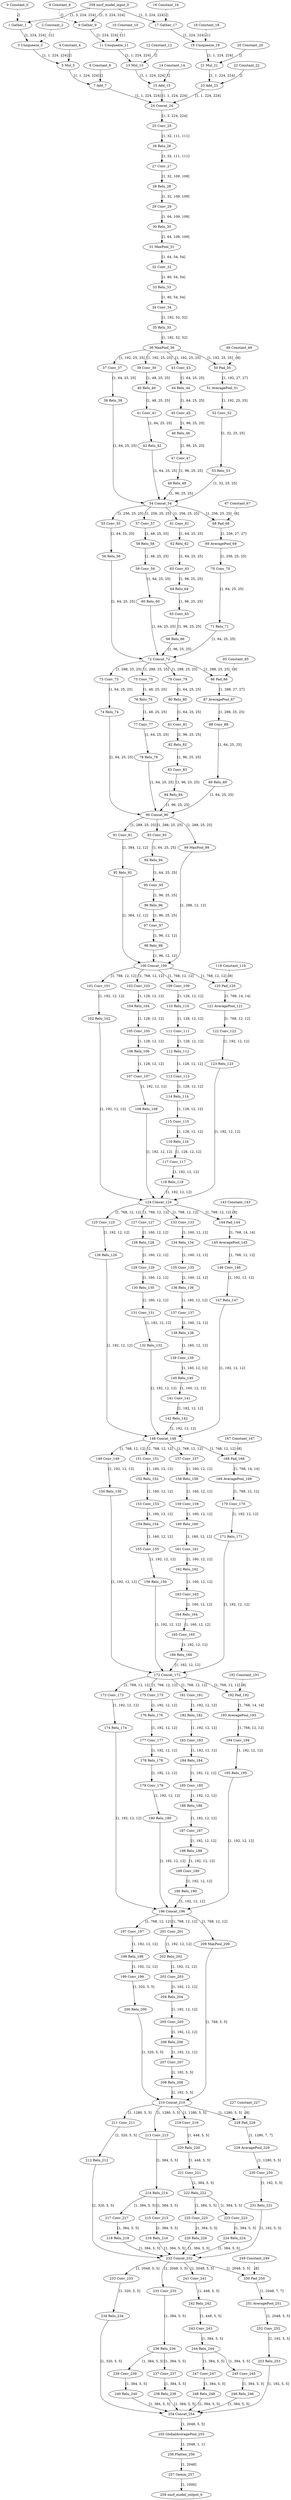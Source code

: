 strict digraph  {
"0 Constant_0" [id=0, type=Constant];
"1 Gather_1" [id=1, type=Gather];
"2 Constant_2" [id=2, type=Constant];
"3 Unsqueeze_3" [id=3, type=Unsqueeze];
"4 Constant_4" [id=4, type=Constant];
"5 Mul_5" [id=5, type=Mul];
"6 Constant_6" [id=6, type=Constant];
"7 Add_7" [id=7, type=Add];
"8 Constant_8" [id=8, type=Constant];
"9 Gather_9" [id=9, type=Gather];
"10 Constant_10" [id=10, type=Constant];
"11 Unsqueeze_11" [id=11, type=Unsqueeze];
"12 Constant_12" [id=12, type=Constant];
"13 Mul_13" [id=13, type=Mul];
"14 Constant_14" [id=14, type=Constant];
"15 Add_15" [id=15, type=Add];
"16 Constant_16" [id=16, type=Constant];
"17 Gather_17" [id=17, type=Gather];
"18 Constant_18" [id=18, type=Constant];
"19 Unsqueeze_19" [id=19, type=Unsqueeze];
"20 Constant_20" [id=20, type=Constant];
"21 Mul_21" [id=21, type=Mul];
"22 Constant_22" [id=22, type=Constant];
"23 Add_23" [id=23, type=Add];
"24 Concat_24" [id=24, type=Concat];
"25 Conv_25" [id=25, type=Conv];
"26 Relu_26" [id=26, type=Relu];
"27 Conv_27" [id=27, type=Conv];
"28 Relu_28" [id=28, type=Relu];
"29 Conv_29" [id=29, type=Conv];
"30 Relu_30" [id=30, type=Relu];
"31 MaxPool_31" [id=31, type=MaxPool];
"32 Conv_32" [id=32, type=Conv];
"33 Relu_33" [id=33, type=Relu];
"34 Conv_34" [id=34, type=Conv];
"35 Relu_35" [id=35, type=Relu];
"36 MaxPool_36" [id=36, type=MaxPool];
"37 Conv_37" [id=37, type=Conv];
"38 Relu_38" [id=38, type=Relu];
"39 Conv_39" [id=39, type=Conv];
"40 Relu_40" [id=40, type=Relu];
"41 Conv_41" [id=41, type=Conv];
"42 Relu_42" [id=42, type=Relu];
"43 Conv_43" [id=43, type=Conv];
"44 Relu_44" [id=44, type=Relu];
"45 Conv_45" [id=45, type=Conv];
"46 Relu_46" [id=46, type=Relu];
"47 Conv_47" [id=47, type=Conv];
"48 Relu_48" [id=48, type=Relu];
"49 Constant_49" [id=49, type=Constant];
"50 Pad_50" [id=50, type=Pad];
"51 AveragePool_51" [id=51, type=AveragePool];
"52 Conv_52" [id=52, type=Conv];
"53 Relu_53" [id=53, type=Relu];
"54 Concat_54" [id=54, type=Concat];
"55 Conv_55" [id=55, type=Conv];
"56 Relu_56" [id=56, type=Relu];
"57 Conv_57" [id=57, type=Conv];
"58 Relu_58" [id=58, type=Relu];
"59 Conv_59" [id=59, type=Conv];
"60 Relu_60" [id=60, type=Relu];
"61 Conv_61" [id=61, type=Conv];
"62 Relu_62" [id=62, type=Relu];
"63 Conv_63" [id=63, type=Conv];
"64 Relu_64" [id=64, type=Relu];
"65 Conv_65" [id=65, type=Conv];
"66 Relu_66" [id=66, type=Relu];
"67 Constant_67" [id=67, type=Constant];
"68 Pad_68" [id=68, type=Pad];
"69 AveragePool_69" [id=69, type=AveragePool];
"70 Conv_70" [id=70, type=Conv];
"71 Relu_71" [id=71, type=Relu];
"72 Concat_72" [id=72, type=Concat];
"73 Conv_73" [id=73, type=Conv];
"74 Relu_74" [id=74, type=Relu];
"75 Conv_75" [id=75, type=Conv];
"76 Relu_76" [id=76, type=Relu];
"77 Conv_77" [id=77, type=Conv];
"78 Relu_78" [id=78, type=Relu];
"79 Conv_79" [id=79, type=Conv];
"80 Relu_80" [id=80, type=Relu];
"81 Conv_81" [id=81, type=Conv];
"82 Relu_82" [id=82, type=Relu];
"83 Conv_83" [id=83, type=Conv];
"84 Relu_84" [id=84, type=Relu];
"85 Constant_85" [id=85, type=Constant];
"86 Pad_86" [id=86, type=Pad];
"87 AveragePool_87" [id=87, type=AveragePool];
"88 Conv_88" [id=88, type=Conv];
"89 Relu_89" [id=89, type=Relu];
"90 Concat_90" [id=90, type=Concat];
"91 Conv_91" [id=91, type=Conv];
"92 Relu_92" [id=92, type=Relu];
"93 Conv_93" [id=93, type=Conv];
"94 Relu_94" [id=94, type=Relu];
"95 Conv_95" [id=95, type=Conv];
"96 Relu_96" [id=96, type=Relu];
"97 Conv_97" [id=97, type=Conv];
"98 Relu_98" [id=98, type=Relu];
"99 MaxPool_99" [id=99, type=MaxPool];
"100 Concat_100" [id=100, type=Concat];
"101 Conv_101" [id=101, type=Conv];
"102 Relu_102" [id=102, type=Relu];
"103 Conv_103" [id=103, type=Conv];
"104 Relu_104" [id=104, type=Relu];
"105 Conv_105" [id=105, type=Conv];
"106 Relu_106" [id=106, type=Relu];
"107 Conv_107" [id=107, type=Conv];
"108 Relu_108" [id=108, type=Relu];
"109 Conv_109" [id=109, type=Conv];
"110 Relu_110" [id=110, type=Relu];
"111 Conv_111" [id=111, type=Conv];
"112 Relu_112" [id=112, type=Relu];
"113 Conv_113" [id=113, type=Conv];
"114 Relu_114" [id=114, type=Relu];
"115 Conv_115" [id=115, type=Conv];
"116 Relu_116" [id=116, type=Relu];
"117 Conv_117" [id=117, type=Conv];
"118 Relu_118" [id=118, type=Relu];
"119 Constant_119" [id=119, type=Constant];
"120 Pad_120" [id=120, type=Pad];
"121 AveragePool_121" [id=121, type=AveragePool];
"122 Conv_122" [id=122, type=Conv];
"123 Relu_123" [id=123, type=Relu];
"124 Concat_124" [id=124, type=Concat];
"125 Conv_125" [id=125, type=Conv];
"126 Relu_126" [id=126, type=Relu];
"127 Conv_127" [id=127, type=Conv];
"128 Relu_128" [id=128, type=Relu];
"129 Conv_129" [id=129, type=Conv];
"130 Relu_130" [id=130, type=Relu];
"131 Conv_131" [id=131, type=Conv];
"132 Relu_132" [id=132, type=Relu];
"133 Conv_133" [id=133, type=Conv];
"134 Relu_134" [id=134, type=Relu];
"135 Conv_135" [id=135, type=Conv];
"136 Relu_136" [id=136, type=Relu];
"137 Conv_137" [id=137, type=Conv];
"138 Relu_138" [id=138, type=Relu];
"139 Conv_139" [id=139, type=Conv];
"140 Relu_140" [id=140, type=Relu];
"141 Conv_141" [id=141, type=Conv];
"142 Relu_142" [id=142, type=Relu];
"143 Constant_143" [id=143, type=Constant];
"144 Pad_144" [id=144, type=Pad];
"145 AveragePool_145" [id=145, type=AveragePool];
"146 Conv_146" [id=146, type=Conv];
"147 Relu_147" [id=147, type=Relu];
"148 Concat_148" [id=148, type=Concat];
"149 Conv_149" [id=149, type=Conv];
"150 Relu_150" [id=150, type=Relu];
"151 Conv_151" [id=151, type=Conv];
"152 Relu_152" [id=152, type=Relu];
"153 Conv_153" [id=153, type=Conv];
"154 Relu_154" [id=154, type=Relu];
"155 Conv_155" [id=155, type=Conv];
"156 Relu_156" [id=156, type=Relu];
"157 Conv_157" [id=157, type=Conv];
"158 Relu_158" [id=158, type=Relu];
"159 Conv_159" [id=159, type=Conv];
"160 Relu_160" [id=160, type=Relu];
"161 Conv_161" [id=161, type=Conv];
"162 Relu_162" [id=162, type=Relu];
"163 Conv_163" [id=163, type=Conv];
"164 Relu_164" [id=164, type=Relu];
"165 Conv_165" [id=165, type=Conv];
"166 Relu_166" [id=166, type=Relu];
"167 Constant_167" [id=167, type=Constant];
"168 Pad_168" [id=168, type=Pad];
"169 AveragePool_169" [id=169, type=AveragePool];
"170 Conv_170" [id=170, type=Conv];
"171 Relu_171" [id=171, type=Relu];
"172 Concat_172" [id=172, type=Concat];
"173 Conv_173" [id=173, type=Conv];
"174 Relu_174" [id=174, type=Relu];
"175 Conv_175" [id=175, type=Conv];
"176 Relu_176" [id=176, type=Relu];
"177 Conv_177" [id=177, type=Conv];
"178 Relu_178" [id=178, type=Relu];
"179 Conv_179" [id=179, type=Conv];
"180 Relu_180" [id=180, type=Relu];
"181 Conv_181" [id=181, type=Conv];
"182 Relu_182" [id=182, type=Relu];
"183 Conv_183" [id=183, type=Conv];
"184 Relu_184" [id=184, type=Relu];
"185 Conv_185" [id=185, type=Conv];
"186 Relu_186" [id=186, type=Relu];
"187 Conv_187" [id=187, type=Conv];
"188 Relu_188" [id=188, type=Relu];
"189 Conv_189" [id=189, type=Conv];
"190 Relu_190" [id=190, type=Relu];
"191 Constant_191" [id=191, type=Constant];
"192 Pad_192" [id=192, type=Pad];
"193 AveragePool_193" [id=193, type=AveragePool];
"194 Conv_194" [id=194, type=Conv];
"195 Relu_195" [id=195, type=Relu];
"196 Concat_196" [id=196, type=Concat];
"197 Conv_197" [id=197, type=Conv];
"198 Relu_198" [id=198, type=Relu];
"199 Conv_199" [id=199, type=Conv];
"200 Relu_200" [id=200, type=Relu];
"201 Conv_201" [id=201, type=Conv];
"202 Relu_202" [id=202, type=Relu];
"203 Conv_203" [id=203, type=Conv];
"204 Relu_204" [id=204, type=Relu];
"205 Conv_205" [id=205, type=Conv];
"206 Relu_206" [id=206, type=Relu];
"207 Conv_207" [id=207, type=Conv];
"208 Relu_208" [id=208, type=Relu];
"209 MaxPool_209" [id=209, type=MaxPool];
"210 Concat_210" [id=210, type=Concat];
"211 Conv_211" [id=211, type=Conv];
"212 Relu_212" [id=212, type=Relu];
"213 Conv_213" [id=213, type=Conv];
"214 Relu_214" [id=214, type=Relu];
"215 Conv_215" [id=215, type=Conv];
"216 Relu_216" [id=216, type=Relu];
"217 Conv_217" [id=217, type=Conv];
"218 Relu_218" [id=218, type=Relu];
"219 Conv_219" [id=219, type=Conv];
"220 Relu_220" [id=220, type=Relu];
"221 Conv_221" [id=221, type=Conv];
"222 Relu_222" [id=222, type=Relu];
"223 Conv_223" [id=223, type=Conv];
"224 Relu_224" [id=224, type=Relu];
"225 Conv_225" [id=225, type=Conv];
"226 Relu_226" [id=226, type=Relu];
"227 Constant_227" [id=227, type=Constant];
"228 Pad_228" [id=228, type=Pad];
"229 AveragePool_229" [id=229, type=AveragePool];
"230 Conv_230" [id=230, type=Conv];
"231 Relu_231" [id=231, type=Relu];
"232 Concat_232" [id=232, type=Concat];
"233 Conv_233" [id=233, type=Conv];
"234 Relu_234" [id=234, type=Relu];
"235 Conv_235" [id=235, type=Conv];
"236 Relu_236" [id=236, type=Relu];
"237 Conv_237" [id=237, type=Conv];
"238 Relu_238" [id=238, type=Relu];
"239 Conv_239" [id=239, type=Conv];
"240 Relu_240" [id=240, type=Relu];
"241 Conv_241" [id=241, type=Conv];
"242 Relu_242" [id=242, type=Relu];
"243 Conv_243" [id=243, type=Conv];
"244 Relu_244" [id=244, type=Relu];
"245 Conv_245" [id=245, type=Conv];
"246 Relu_246" [id=246, type=Relu];
"247 Conv_247" [id=247, type=Conv];
"248 Relu_248" [id=248, type=Relu];
"249 Constant_249" [id=249, type=Constant];
"250 Pad_250" [id=250, type=Pad];
"251 AveragePool_251" [id=251, type=AveragePool];
"252 Conv_252" [id=252, type=Conv];
"253 Relu_253" [id=253, type=Relu];
"254 Concat_254" [id=254, type=Concat];
"255 GlobalAveragePool_255" [id=255, type=GlobalAveragePool];
"256 Flatten_256" [id=256, type=Flatten];
"257 Gemm_257" [id=257, type=Gemm];
"258 nncf_model_input_0" [id=258, type=nncf_model_input];
"259 nncf_model_output_0" [id=259, type=nncf_model_output];
"0 Constant_0" -> "1 Gather_1"  [label="[]", style=dashed];
"1 Gather_1" -> "3 Unsqueeze_3"  [label="[1, 224, 224]", style=solid];
"2 Constant_2" -> "3 Unsqueeze_3"  [label="[1]", style=dashed];
"3 Unsqueeze_3" -> "5 Mul_5"  [label="[1, 1, 224, 224]", style=solid];
"4 Constant_4" -> "5 Mul_5"  [label="[]", style=solid];
"5 Mul_5" -> "7 Add_7"  [label="[1, 1, 224, 224]", style=solid];
"6 Constant_6" -> "7 Add_7"  [label="[]", style=solid];
"7 Add_7" -> "24 Concat_24"  [label="[1, 1, 224, 224]", style=solid];
"8 Constant_8" -> "9 Gather_9"  [label="[]", style=dashed];
"9 Gather_9" -> "11 Unsqueeze_11"  [label="[1, 224, 224]", style=solid];
"10 Constant_10" -> "11 Unsqueeze_11"  [label="[1]", style=dashed];
"11 Unsqueeze_11" -> "13 Mul_13"  [label="[1, 1, 224, 224]", style=solid];
"12 Constant_12" -> "13 Mul_13"  [label="[]", style=solid];
"13 Mul_13" -> "15 Add_15"  [label="[1, 1, 224, 224]", style=solid];
"14 Constant_14" -> "15 Add_15"  [label="[]", style=solid];
"15 Add_15" -> "24 Concat_24"  [label="[1, 1, 224, 224]", style=solid];
"16 Constant_16" -> "17 Gather_17"  [label="[]", style=dashed];
"17 Gather_17" -> "19 Unsqueeze_19"  [label="[1, 224, 224]", style=solid];
"18 Constant_18" -> "19 Unsqueeze_19"  [label="[1]", style=dashed];
"19 Unsqueeze_19" -> "21 Mul_21"  [label="[1, 1, 224, 224]", style=solid];
"20 Constant_20" -> "21 Mul_21"  [label="[]", style=solid];
"21 Mul_21" -> "23 Add_23"  [label="[1, 1, 224, 224]", style=solid];
"22 Constant_22" -> "23 Add_23"  [label="[]", style=solid];
"23 Add_23" -> "24 Concat_24"  [label="[1, 1, 224, 224]", style=solid];
"24 Concat_24" -> "25 Conv_25"  [label="[1, 3, 224, 224]", style=solid];
"25 Conv_25" -> "26 Relu_26"  [label="[1, 32, 111, 111]", style=solid];
"26 Relu_26" -> "27 Conv_27"  [label="[1, 32, 111, 111]", style=solid];
"27 Conv_27" -> "28 Relu_28"  [label="[1, 32, 109, 109]", style=solid];
"28 Relu_28" -> "29 Conv_29"  [label="[1, 32, 109, 109]", style=solid];
"29 Conv_29" -> "30 Relu_30"  [label="[1, 64, 109, 109]", style=solid];
"30 Relu_30" -> "31 MaxPool_31"  [label="[1, 64, 109, 109]", style=solid];
"31 MaxPool_31" -> "32 Conv_32"  [label="[1, 64, 54, 54]", style=solid];
"32 Conv_32" -> "33 Relu_33"  [label="[1, 80, 54, 54]", style=solid];
"33 Relu_33" -> "34 Conv_34"  [label="[1, 80, 54, 54]", style=solid];
"34 Conv_34" -> "35 Relu_35"  [label="[1, 192, 52, 52]", style=solid];
"35 Relu_35" -> "36 MaxPool_36"  [label="[1, 192, 52, 52]", style=solid];
"36 MaxPool_36" -> "37 Conv_37"  [label="[1, 192, 25, 25]", style=solid];
"36 MaxPool_36" -> "39 Conv_39"  [label="[1, 192, 25, 25]", style=solid];
"36 MaxPool_36" -> "43 Conv_43"  [label="[1, 192, 25, 25]", style=solid];
"36 MaxPool_36" -> "50 Pad_50"  [label="[1, 192, 25, 25]", style=solid];
"37 Conv_37" -> "38 Relu_38"  [label="[1, 64, 25, 25]", style=solid];
"38 Relu_38" -> "54 Concat_54"  [label="[1, 64, 25, 25]", style=solid];
"39 Conv_39" -> "40 Relu_40"  [label="[1, 48, 25, 25]", style=solid];
"40 Relu_40" -> "41 Conv_41"  [label="[1, 48, 25, 25]", style=solid];
"41 Conv_41" -> "42 Relu_42"  [label="[1, 64, 25, 25]", style=solid];
"42 Relu_42" -> "54 Concat_54"  [label="[1, 64, 25, 25]", style=solid];
"43 Conv_43" -> "44 Relu_44"  [label="[1, 64, 25, 25]", style=solid];
"44 Relu_44" -> "45 Conv_45"  [label="[1, 64, 25, 25]", style=solid];
"45 Conv_45" -> "46 Relu_46"  [label="[1, 96, 25, 25]", style=solid];
"46 Relu_46" -> "47 Conv_47"  [label="[1, 96, 25, 25]", style=solid];
"47 Conv_47" -> "48 Relu_48"  [label="[1, 96, 25, 25]", style=solid];
"48 Relu_48" -> "54 Concat_54"  [label="[1, 96, 25, 25]", style=solid];
"49 Constant_49" -> "50 Pad_50"  [label="[8]", style=dashed];
"50 Pad_50" -> "51 AveragePool_51"  [label="[1, 192, 27, 27]", style=solid];
"51 AveragePool_51" -> "52 Conv_52"  [label="[1, 192, 25, 25]", style=solid];
"52 Conv_52" -> "53 Relu_53"  [label="[1, 32, 25, 25]", style=solid];
"53 Relu_53" -> "54 Concat_54"  [label="[1, 32, 25, 25]", style=solid];
"54 Concat_54" -> "55 Conv_55"  [label="[1, 256, 25, 25]", style=solid];
"54 Concat_54" -> "57 Conv_57"  [label="[1, 256, 25, 25]", style=solid];
"54 Concat_54" -> "61 Conv_61"  [label="[1, 256, 25, 25]", style=solid];
"54 Concat_54" -> "68 Pad_68"  [label="[1, 256, 25, 25]", style=solid];
"55 Conv_55" -> "56 Relu_56"  [label="[1, 64, 25, 25]", style=solid];
"56 Relu_56" -> "72 Concat_72"  [label="[1, 64, 25, 25]", style=solid];
"57 Conv_57" -> "58 Relu_58"  [label="[1, 48, 25, 25]", style=solid];
"58 Relu_58" -> "59 Conv_59"  [label="[1, 48, 25, 25]", style=solid];
"59 Conv_59" -> "60 Relu_60"  [label="[1, 64, 25, 25]", style=solid];
"60 Relu_60" -> "72 Concat_72"  [label="[1, 64, 25, 25]", style=solid];
"61 Conv_61" -> "62 Relu_62"  [label="[1, 64, 25, 25]", style=solid];
"62 Relu_62" -> "63 Conv_63"  [label="[1, 64, 25, 25]", style=solid];
"63 Conv_63" -> "64 Relu_64"  [label="[1, 96, 25, 25]", style=solid];
"64 Relu_64" -> "65 Conv_65"  [label="[1, 96, 25, 25]", style=solid];
"65 Conv_65" -> "66 Relu_66"  [label="[1, 96, 25, 25]", style=solid];
"66 Relu_66" -> "72 Concat_72"  [label="[1, 96, 25, 25]", style=solid];
"67 Constant_67" -> "68 Pad_68"  [label="[8]", style=dashed];
"68 Pad_68" -> "69 AveragePool_69"  [label="[1, 256, 27, 27]", style=solid];
"69 AveragePool_69" -> "70 Conv_70"  [label="[1, 256, 25, 25]", style=solid];
"70 Conv_70" -> "71 Relu_71"  [label="[1, 64, 25, 25]", style=solid];
"71 Relu_71" -> "72 Concat_72"  [label="[1, 64, 25, 25]", style=solid];
"72 Concat_72" -> "73 Conv_73"  [label="[1, 288, 25, 25]", style=solid];
"72 Concat_72" -> "75 Conv_75"  [label="[1, 288, 25, 25]", style=solid];
"72 Concat_72" -> "79 Conv_79"  [label="[1, 288, 25, 25]", style=solid];
"72 Concat_72" -> "86 Pad_86"  [label="[1, 288, 25, 25]", style=solid];
"73 Conv_73" -> "74 Relu_74"  [label="[1, 64, 25, 25]", style=solid];
"74 Relu_74" -> "90 Concat_90"  [label="[1, 64, 25, 25]", style=solid];
"75 Conv_75" -> "76 Relu_76"  [label="[1, 48, 25, 25]", style=solid];
"76 Relu_76" -> "77 Conv_77"  [label="[1, 48, 25, 25]", style=solid];
"77 Conv_77" -> "78 Relu_78"  [label="[1, 64, 25, 25]", style=solid];
"78 Relu_78" -> "90 Concat_90"  [label="[1, 64, 25, 25]", style=solid];
"79 Conv_79" -> "80 Relu_80"  [label="[1, 64, 25, 25]", style=solid];
"80 Relu_80" -> "81 Conv_81"  [label="[1, 64, 25, 25]", style=solid];
"81 Conv_81" -> "82 Relu_82"  [label="[1, 96, 25, 25]", style=solid];
"82 Relu_82" -> "83 Conv_83"  [label="[1, 96, 25, 25]", style=solid];
"83 Conv_83" -> "84 Relu_84"  [label="[1, 96, 25, 25]", style=solid];
"84 Relu_84" -> "90 Concat_90"  [label="[1, 96, 25, 25]", style=solid];
"85 Constant_85" -> "86 Pad_86"  [label="[8]", style=dashed];
"86 Pad_86" -> "87 AveragePool_87"  [label="[1, 288, 27, 27]", style=solid];
"87 AveragePool_87" -> "88 Conv_88"  [label="[1, 288, 25, 25]", style=solid];
"88 Conv_88" -> "89 Relu_89"  [label="[1, 64, 25, 25]", style=solid];
"89 Relu_89" -> "90 Concat_90"  [label="[1, 64, 25, 25]", style=solid];
"90 Concat_90" -> "91 Conv_91"  [label="[1, 288, 25, 25]", style=solid];
"90 Concat_90" -> "93 Conv_93"  [label="[1, 288, 25, 25]", style=solid];
"90 Concat_90" -> "99 MaxPool_99"  [label="[1, 288, 25, 25]", style=solid];
"91 Conv_91" -> "92 Relu_92"  [label="[1, 384, 12, 12]", style=solid];
"92 Relu_92" -> "100 Concat_100"  [label="[1, 384, 12, 12]", style=solid];
"93 Conv_93" -> "94 Relu_94"  [label="[1, 64, 25, 25]", style=solid];
"94 Relu_94" -> "95 Conv_95"  [label="[1, 64, 25, 25]", style=solid];
"95 Conv_95" -> "96 Relu_96"  [label="[1, 96, 25, 25]", style=solid];
"96 Relu_96" -> "97 Conv_97"  [label="[1, 96, 25, 25]", style=solid];
"97 Conv_97" -> "98 Relu_98"  [label="[1, 96, 12, 12]", style=solid];
"98 Relu_98" -> "100 Concat_100"  [label="[1, 96, 12, 12]", style=solid];
"99 MaxPool_99" -> "100 Concat_100"  [label="[1, 288, 12, 12]", style=solid];
"100 Concat_100" -> "101 Conv_101"  [label="[1, 768, 12, 12]", style=solid];
"100 Concat_100" -> "103 Conv_103"  [label="[1, 768, 12, 12]", style=solid];
"100 Concat_100" -> "109 Conv_109"  [label="[1, 768, 12, 12]", style=solid];
"100 Concat_100" -> "120 Pad_120"  [label="[1, 768, 12, 12]", style=solid];
"101 Conv_101" -> "102 Relu_102"  [label="[1, 192, 12, 12]", style=solid];
"102 Relu_102" -> "124 Concat_124"  [label="[1, 192, 12, 12]", style=solid];
"103 Conv_103" -> "104 Relu_104"  [label="[1, 128, 12, 12]", style=solid];
"104 Relu_104" -> "105 Conv_105"  [label="[1, 128, 12, 12]", style=solid];
"105 Conv_105" -> "106 Relu_106"  [label="[1, 128, 12, 12]", style=solid];
"106 Relu_106" -> "107 Conv_107"  [label="[1, 128, 12, 12]", style=solid];
"107 Conv_107" -> "108 Relu_108"  [label="[1, 192, 12, 12]", style=solid];
"108 Relu_108" -> "124 Concat_124"  [label="[1, 192, 12, 12]", style=solid];
"109 Conv_109" -> "110 Relu_110"  [label="[1, 128, 12, 12]", style=solid];
"110 Relu_110" -> "111 Conv_111"  [label="[1, 128, 12, 12]", style=solid];
"111 Conv_111" -> "112 Relu_112"  [label="[1, 128, 12, 12]", style=solid];
"112 Relu_112" -> "113 Conv_113"  [label="[1, 128, 12, 12]", style=solid];
"113 Conv_113" -> "114 Relu_114"  [label="[1, 128, 12, 12]", style=solid];
"114 Relu_114" -> "115 Conv_115"  [label="[1, 128, 12, 12]", style=solid];
"115 Conv_115" -> "116 Relu_116"  [label="[1, 128, 12, 12]", style=solid];
"116 Relu_116" -> "117 Conv_117"  [label="[1, 128, 12, 12]", style=solid];
"117 Conv_117" -> "118 Relu_118"  [label="[1, 192, 12, 12]", style=solid];
"118 Relu_118" -> "124 Concat_124"  [label="[1, 192, 12, 12]", style=solid];
"119 Constant_119" -> "120 Pad_120"  [label="[8]", style=dashed];
"120 Pad_120" -> "121 AveragePool_121"  [label="[1, 768, 14, 14]", style=solid];
"121 AveragePool_121" -> "122 Conv_122"  [label="[1, 768, 12, 12]", style=solid];
"122 Conv_122" -> "123 Relu_123"  [label="[1, 192, 12, 12]", style=solid];
"123 Relu_123" -> "124 Concat_124"  [label="[1, 192, 12, 12]", style=solid];
"124 Concat_124" -> "125 Conv_125"  [label="[1, 768, 12, 12]", style=solid];
"124 Concat_124" -> "127 Conv_127"  [label="[1, 768, 12, 12]", style=solid];
"124 Concat_124" -> "133 Conv_133"  [label="[1, 768, 12, 12]", style=solid];
"124 Concat_124" -> "144 Pad_144"  [label="[1, 768, 12, 12]", style=solid];
"125 Conv_125" -> "126 Relu_126"  [label="[1, 192, 12, 12]", style=solid];
"126 Relu_126" -> "148 Concat_148"  [label="[1, 192, 12, 12]", style=solid];
"127 Conv_127" -> "128 Relu_128"  [label="[1, 160, 12, 12]", style=solid];
"128 Relu_128" -> "129 Conv_129"  [label="[1, 160, 12, 12]", style=solid];
"129 Conv_129" -> "130 Relu_130"  [label="[1, 160, 12, 12]", style=solid];
"130 Relu_130" -> "131 Conv_131"  [label="[1, 160, 12, 12]", style=solid];
"131 Conv_131" -> "132 Relu_132"  [label="[1, 192, 12, 12]", style=solid];
"132 Relu_132" -> "148 Concat_148"  [label="[1, 192, 12, 12]", style=solid];
"133 Conv_133" -> "134 Relu_134"  [label="[1, 160, 12, 12]", style=solid];
"134 Relu_134" -> "135 Conv_135"  [label="[1, 160, 12, 12]", style=solid];
"135 Conv_135" -> "136 Relu_136"  [label="[1, 160, 12, 12]", style=solid];
"136 Relu_136" -> "137 Conv_137"  [label="[1, 160, 12, 12]", style=solid];
"137 Conv_137" -> "138 Relu_138"  [label="[1, 160, 12, 12]", style=solid];
"138 Relu_138" -> "139 Conv_139"  [label="[1, 160, 12, 12]", style=solid];
"139 Conv_139" -> "140 Relu_140"  [label="[1, 160, 12, 12]", style=solid];
"140 Relu_140" -> "141 Conv_141"  [label="[1, 160, 12, 12]", style=solid];
"141 Conv_141" -> "142 Relu_142"  [label="[1, 192, 12, 12]", style=solid];
"142 Relu_142" -> "148 Concat_148"  [label="[1, 192, 12, 12]", style=solid];
"143 Constant_143" -> "144 Pad_144"  [label="[8]", style=dashed];
"144 Pad_144" -> "145 AveragePool_145"  [label="[1, 768, 14, 14]", style=solid];
"145 AveragePool_145" -> "146 Conv_146"  [label="[1, 768, 12, 12]", style=solid];
"146 Conv_146" -> "147 Relu_147"  [label="[1, 192, 12, 12]", style=solid];
"147 Relu_147" -> "148 Concat_148"  [label="[1, 192, 12, 12]", style=solid];
"148 Concat_148" -> "149 Conv_149"  [label="[1, 768, 12, 12]", style=solid];
"148 Concat_148" -> "151 Conv_151"  [label="[1, 768, 12, 12]", style=solid];
"148 Concat_148" -> "157 Conv_157"  [label="[1, 768, 12, 12]", style=solid];
"148 Concat_148" -> "168 Pad_168"  [label="[1, 768, 12, 12]", style=solid];
"149 Conv_149" -> "150 Relu_150"  [label="[1, 192, 12, 12]", style=solid];
"150 Relu_150" -> "172 Concat_172"  [label="[1, 192, 12, 12]", style=solid];
"151 Conv_151" -> "152 Relu_152"  [label="[1, 160, 12, 12]", style=solid];
"152 Relu_152" -> "153 Conv_153"  [label="[1, 160, 12, 12]", style=solid];
"153 Conv_153" -> "154 Relu_154"  [label="[1, 160, 12, 12]", style=solid];
"154 Relu_154" -> "155 Conv_155"  [label="[1, 160, 12, 12]", style=solid];
"155 Conv_155" -> "156 Relu_156"  [label="[1, 192, 12, 12]", style=solid];
"156 Relu_156" -> "172 Concat_172"  [label="[1, 192, 12, 12]", style=solid];
"157 Conv_157" -> "158 Relu_158"  [label="[1, 160, 12, 12]", style=solid];
"158 Relu_158" -> "159 Conv_159"  [label="[1, 160, 12, 12]", style=solid];
"159 Conv_159" -> "160 Relu_160"  [label="[1, 160, 12, 12]", style=solid];
"160 Relu_160" -> "161 Conv_161"  [label="[1, 160, 12, 12]", style=solid];
"161 Conv_161" -> "162 Relu_162"  [label="[1, 160, 12, 12]", style=solid];
"162 Relu_162" -> "163 Conv_163"  [label="[1, 160, 12, 12]", style=solid];
"163 Conv_163" -> "164 Relu_164"  [label="[1, 160, 12, 12]", style=solid];
"164 Relu_164" -> "165 Conv_165"  [label="[1, 160, 12, 12]", style=solid];
"165 Conv_165" -> "166 Relu_166"  [label="[1, 192, 12, 12]", style=solid];
"166 Relu_166" -> "172 Concat_172"  [label="[1, 192, 12, 12]", style=solid];
"167 Constant_167" -> "168 Pad_168"  [label="[8]", style=dashed];
"168 Pad_168" -> "169 AveragePool_169"  [label="[1, 768, 14, 14]", style=solid];
"169 AveragePool_169" -> "170 Conv_170"  [label="[1, 768, 12, 12]", style=solid];
"170 Conv_170" -> "171 Relu_171"  [label="[1, 192, 12, 12]", style=solid];
"171 Relu_171" -> "172 Concat_172"  [label="[1, 192, 12, 12]", style=solid];
"172 Concat_172" -> "173 Conv_173"  [label="[1, 768, 12, 12]", style=solid];
"172 Concat_172" -> "175 Conv_175"  [label="[1, 768, 12, 12]", style=solid];
"172 Concat_172" -> "181 Conv_181"  [label="[1, 768, 12, 12]", style=solid];
"172 Concat_172" -> "192 Pad_192"  [label="[1, 768, 12, 12]", style=solid];
"173 Conv_173" -> "174 Relu_174"  [label="[1, 192, 12, 12]", style=solid];
"174 Relu_174" -> "196 Concat_196"  [label="[1, 192, 12, 12]", style=solid];
"175 Conv_175" -> "176 Relu_176"  [label="[1, 192, 12, 12]", style=solid];
"176 Relu_176" -> "177 Conv_177"  [label="[1, 192, 12, 12]", style=solid];
"177 Conv_177" -> "178 Relu_178"  [label="[1, 192, 12, 12]", style=solid];
"178 Relu_178" -> "179 Conv_179"  [label="[1, 192, 12, 12]", style=solid];
"179 Conv_179" -> "180 Relu_180"  [label="[1, 192, 12, 12]", style=solid];
"180 Relu_180" -> "196 Concat_196"  [label="[1, 192, 12, 12]", style=solid];
"181 Conv_181" -> "182 Relu_182"  [label="[1, 192, 12, 12]", style=solid];
"182 Relu_182" -> "183 Conv_183"  [label="[1, 192, 12, 12]", style=solid];
"183 Conv_183" -> "184 Relu_184"  [label="[1, 192, 12, 12]", style=solid];
"184 Relu_184" -> "185 Conv_185"  [label="[1, 192, 12, 12]", style=solid];
"185 Conv_185" -> "186 Relu_186"  [label="[1, 192, 12, 12]", style=solid];
"186 Relu_186" -> "187 Conv_187"  [label="[1, 192, 12, 12]", style=solid];
"187 Conv_187" -> "188 Relu_188"  [label="[1, 192, 12, 12]", style=solid];
"188 Relu_188" -> "189 Conv_189"  [label="[1, 192, 12, 12]", style=solid];
"189 Conv_189" -> "190 Relu_190"  [label="[1, 192, 12, 12]", style=solid];
"190 Relu_190" -> "196 Concat_196"  [label="[1, 192, 12, 12]", style=solid];
"191 Constant_191" -> "192 Pad_192"  [label="[8]", style=dashed];
"192 Pad_192" -> "193 AveragePool_193"  [label="[1, 768, 14, 14]", style=solid];
"193 AveragePool_193" -> "194 Conv_194"  [label="[1, 768, 12, 12]", style=solid];
"194 Conv_194" -> "195 Relu_195"  [label="[1, 192, 12, 12]", style=solid];
"195 Relu_195" -> "196 Concat_196"  [label="[1, 192, 12, 12]", style=solid];
"196 Concat_196" -> "197 Conv_197"  [label="[1, 768, 12, 12]", style=solid];
"196 Concat_196" -> "201 Conv_201"  [label="[1, 768, 12, 12]", style=solid];
"196 Concat_196" -> "209 MaxPool_209"  [label="[1, 768, 12, 12]", style=solid];
"197 Conv_197" -> "198 Relu_198"  [label="[1, 192, 12, 12]", style=solid];
"198 Relu_198" -> "199 Conv_199"  [label="[1, 192, 12, 12]", style=solid];
"199 Conv_199" -> "200 Relu_200"  [label="[1, 320, 5, 5]", style=solid];
"200 Relu_200" -> "210 Concat_210"  [label="[1, 320, 5, 5]", style=solid];
"201 Conv_201" -> "202 Relu_202"  [label="[1, 192, 12, 12]", style=solid];
"202 Relu_202" -> "203 Conv_203"  [label="[1, 192, 12, 12]", style=solid];
"203 Conv_203" -> "204 Relu_204"  [label="[1, 192, 12, 12]", style=solid];
"204 Relu_204" -> "205 Conv_205"  [label="[1, 192, 12, 12]", style=solid];
"205 Conv_205" -> "206 Relu_206"  [label="[1, 192, 12, 12]", style=solid];
"206 Relu_206" -> "207 Conv_207"  [label="[1, 192, 12, 12]", style=solid];
"207 Conv_207" -> "208 Relu_208"  [label="[1, 192, 5, 5]", style=solid];
"208 Relu_208" -> "210 Concat_210"  [label="[1, 192, 5, 5]", style=solid];
"209 MaxPool_209" -> "210 Concat_210"  [label="[1, 768, 5, 5]", style=solid];
"210 Concat_210" -> "211 Conv_211"  [label="[1, 1280, 5, 5]", style=solid];
"210 Concat_210" -> "213 Conv_213"  [label="[1, 1280, 5, 5]", style=solid];
"210 Concat_210" -> "219 Conv_219"  [label="[1, 1280, 5, 5]", style=solid];
"210 Concat_210" -> "228 Pad_228"  [label="[1, 1280, 5, 5]", style=solid];
"211 Conv_211" -> "212 Relu_212"  [label="[1, 320, 5, 5]", style=solid];
"212 Relu_212" -> "232 Concat_232"  [label="[1, 320, 5, 5]", style=solid];
"213 Conv_213" -> "214 Relu_214"  [label="[1, 384, 5, 5]", style=solid];
"214 Relu_214" -> "215 Conv_215"  [label="[1, 384, 5, 5]", style=solid];
"214 Relu_214" -> "217 Conv_217"  [label="[1, 384, 5, 5]", style=solid];
"215 Conv_215" -> "216 Relu_216"  [label="[1, 384, 5, 5]", style=solid];
"216 Relu_216" -> "232 Concat_232"  [label="[1, 384, 5, 5]", style=solid];
"217 Conv_217" -> "218 Relu_218"  [label="[1, 384, 5, 5]", style=solid];
"218 Relu_218" -> "232 Concat_232"  [label="[1, 384, 5, 5]", style=solid];
"219 Conv_219" -> "220 Relu_220"  [label="[1, 448, 5, 5]", style=solid];
"220 Relu_220" -> "221 Conv_221"  [label="[1, 448, 5, 5]", style=solid];
"221 Conv_221" -> "222 Relu_222"  [label="[1, 384, 5, 5]", style=solid];
"222 Relu_222" -> "223 Conv_223"  [label="[1, 384, 5, 5]", style=solid];
"222 Relu_222" -> "225 Conv_225"  [label="[1, 384, 5, 5]", style=solid];
"223 Conv_223" -> "224 Relu_224"  [label="[1, 384, 5, 5]", style=solid];
"224 Relu_224" -> "232 Concat_232"  [label="[1, 384, 5, 5]", style=solid];
"225 Conv_225" -> "226 Relu_226"  [label="[1, 384, 5, 5]", style=solid];
"226 Relu_226" -> "232 Concat_232"  [label="[1, 384, 5, 5]", style=solid];
"227 Constant_227" -> "228 Pad_228"  [label="[8]", style=dashed];
"228 Pad_228" -> "229 AveragePool_229"  [label="[1, 1280, 7, 7]", style=solid];
"229 AveragePool_229" -> "230 Conv_230"  [label="[1, 1280, 5, 5]", style=solid];
"230 Conv_230" -> "231 Relu_231"  [label="[1, 192, 5, 5]", style=solid];
"231 Relu_231" -> "232 Concat_232"  [label="[1, 192, 5, 5]", style=solid];
"232 Concat_232" -> "233 Conv_233"  [label="[1, 2048, 5, 5]", style=solid];
"232 Concat_232" -> "235 Conv_235"  [label="[1, 2048, 5, 5]", style=solid];
"232 Concat_232" -> "241 Conv_241"  [label="[1, 2048, 5, 5]", style=solid];
"232 Concat_232" -> "250 Pad_250"  [label="[1, 2048, 5, 5]", style=solid];
"233 Conv_233" -> "234 Relu_234"  [label="[1, 320, 5, 5]", style=solid];
"234 Relu_234" -> "254 Concat_254"  [label="[1, 320, 5, 5]", style=solid];
"235 Conv_235" -> "236 Relu_236"  [label="[1, 384, 5, 5]", style=solid];
"236 Relu_236" -> "237 Conv_237"  [label="[1, 384, 5, 5]", style=solid];
"236 Relu_236" -> "239 Conv_239"  [label="[1, 384, 5, 5]", style=solid];
"237 Conv_237" -> "238 Relu_238"  [label="[1, 384, 5, 5]", style=solid];
"238 Relu_238" -> "254 Concat_254"  [label="[1, 384, 5, 5]", style=solid];
"239 Conv_239" -> "240 Relu_240"  [label="[1, 384, 5, 5]", style=solid];
"240 Relu_240" -> "254 Concat_254"  [label="[1, 384, 5, 5]", style=solid];
"241 Conv_241" -> "242 Relu_242"  [label="[1, 448, 5, 5]", style=solid];
"242 Relu_242" -> "243 Conv_243"  [label="[1, 448, 5, 5]", style=solid];
"243 Conv_243" -> "244 Relu_244"  [label="[1, 384, 5, 5]", style=solid];
"244 Relu_244" -> "245 Conv_245"  [label="[1, 384, 5, 5]", style=solid];
"244 Relu_244" -> "247 Conv_247"  [label="[1, 384, 5, 5]", style=solid];
"245 Conv_245" -> "246 Relu_246"  [label="[1, 384, 5, 5]", style=solid];
"246 Relu_246" -> "254 Concat_254"  [label="[1, 384, 5, 5]", style=solid];
"247 Conv_247" -> "248 Relu_248"  [label="[1, 384, 5, 5]", style=solid];
"248 Relu_248" -> "254 Concat_254"  [label="[1, 384, 5, 5]", style=solid];
"249 Constant_249" -> "250 Pad_250"  [label="[8]", style=dashed];
"250 Pad_250" -> "251 AveragePool_251"  [label="[1, 2048, 7, 7]", style=solid];
"251 AveragePool_251" -> "252 Conv_252"  [label="[1, 2048, 5, 5]", style=solid];
"252 Conv_252" -> "253 Relu_253"  [label="[1, 192, 5, 5]", style=solid];
"253 Relu_253" -> "254 Concat_254"  [label="[1, 192, 5, 5]", style=solid];
"254 Concat_254" -> "255 GlobalAveragePool_255"  [label="[1, 2048, 5, 5]", style=solid];
"255 GlobalAveragePool_255" -> "256 Flatten_256"  [label="[1, 2048, 1, 1]", style=solid];
"256 Flatten_256" -> "257 Gemm_257"  [label="[1, 2048]", style=solid];
"257 Gemm_257" -> "259 nncf_model_output_0"  [label="[1, 1000]", style=solid];
"258 nncf_model_input_0" -> "1 Gather_1"  [label="[1, 3, 224, 224]", style=solid];
"258 nncf_model_input_0" -> "9 Gather_9"  [label="[1, 3, 224, 224]", style=solid];
"258 nncf_model_input_0" -> "17 Gather_17"  [label="[1, 3, 224, 224]", style=solid];
}
